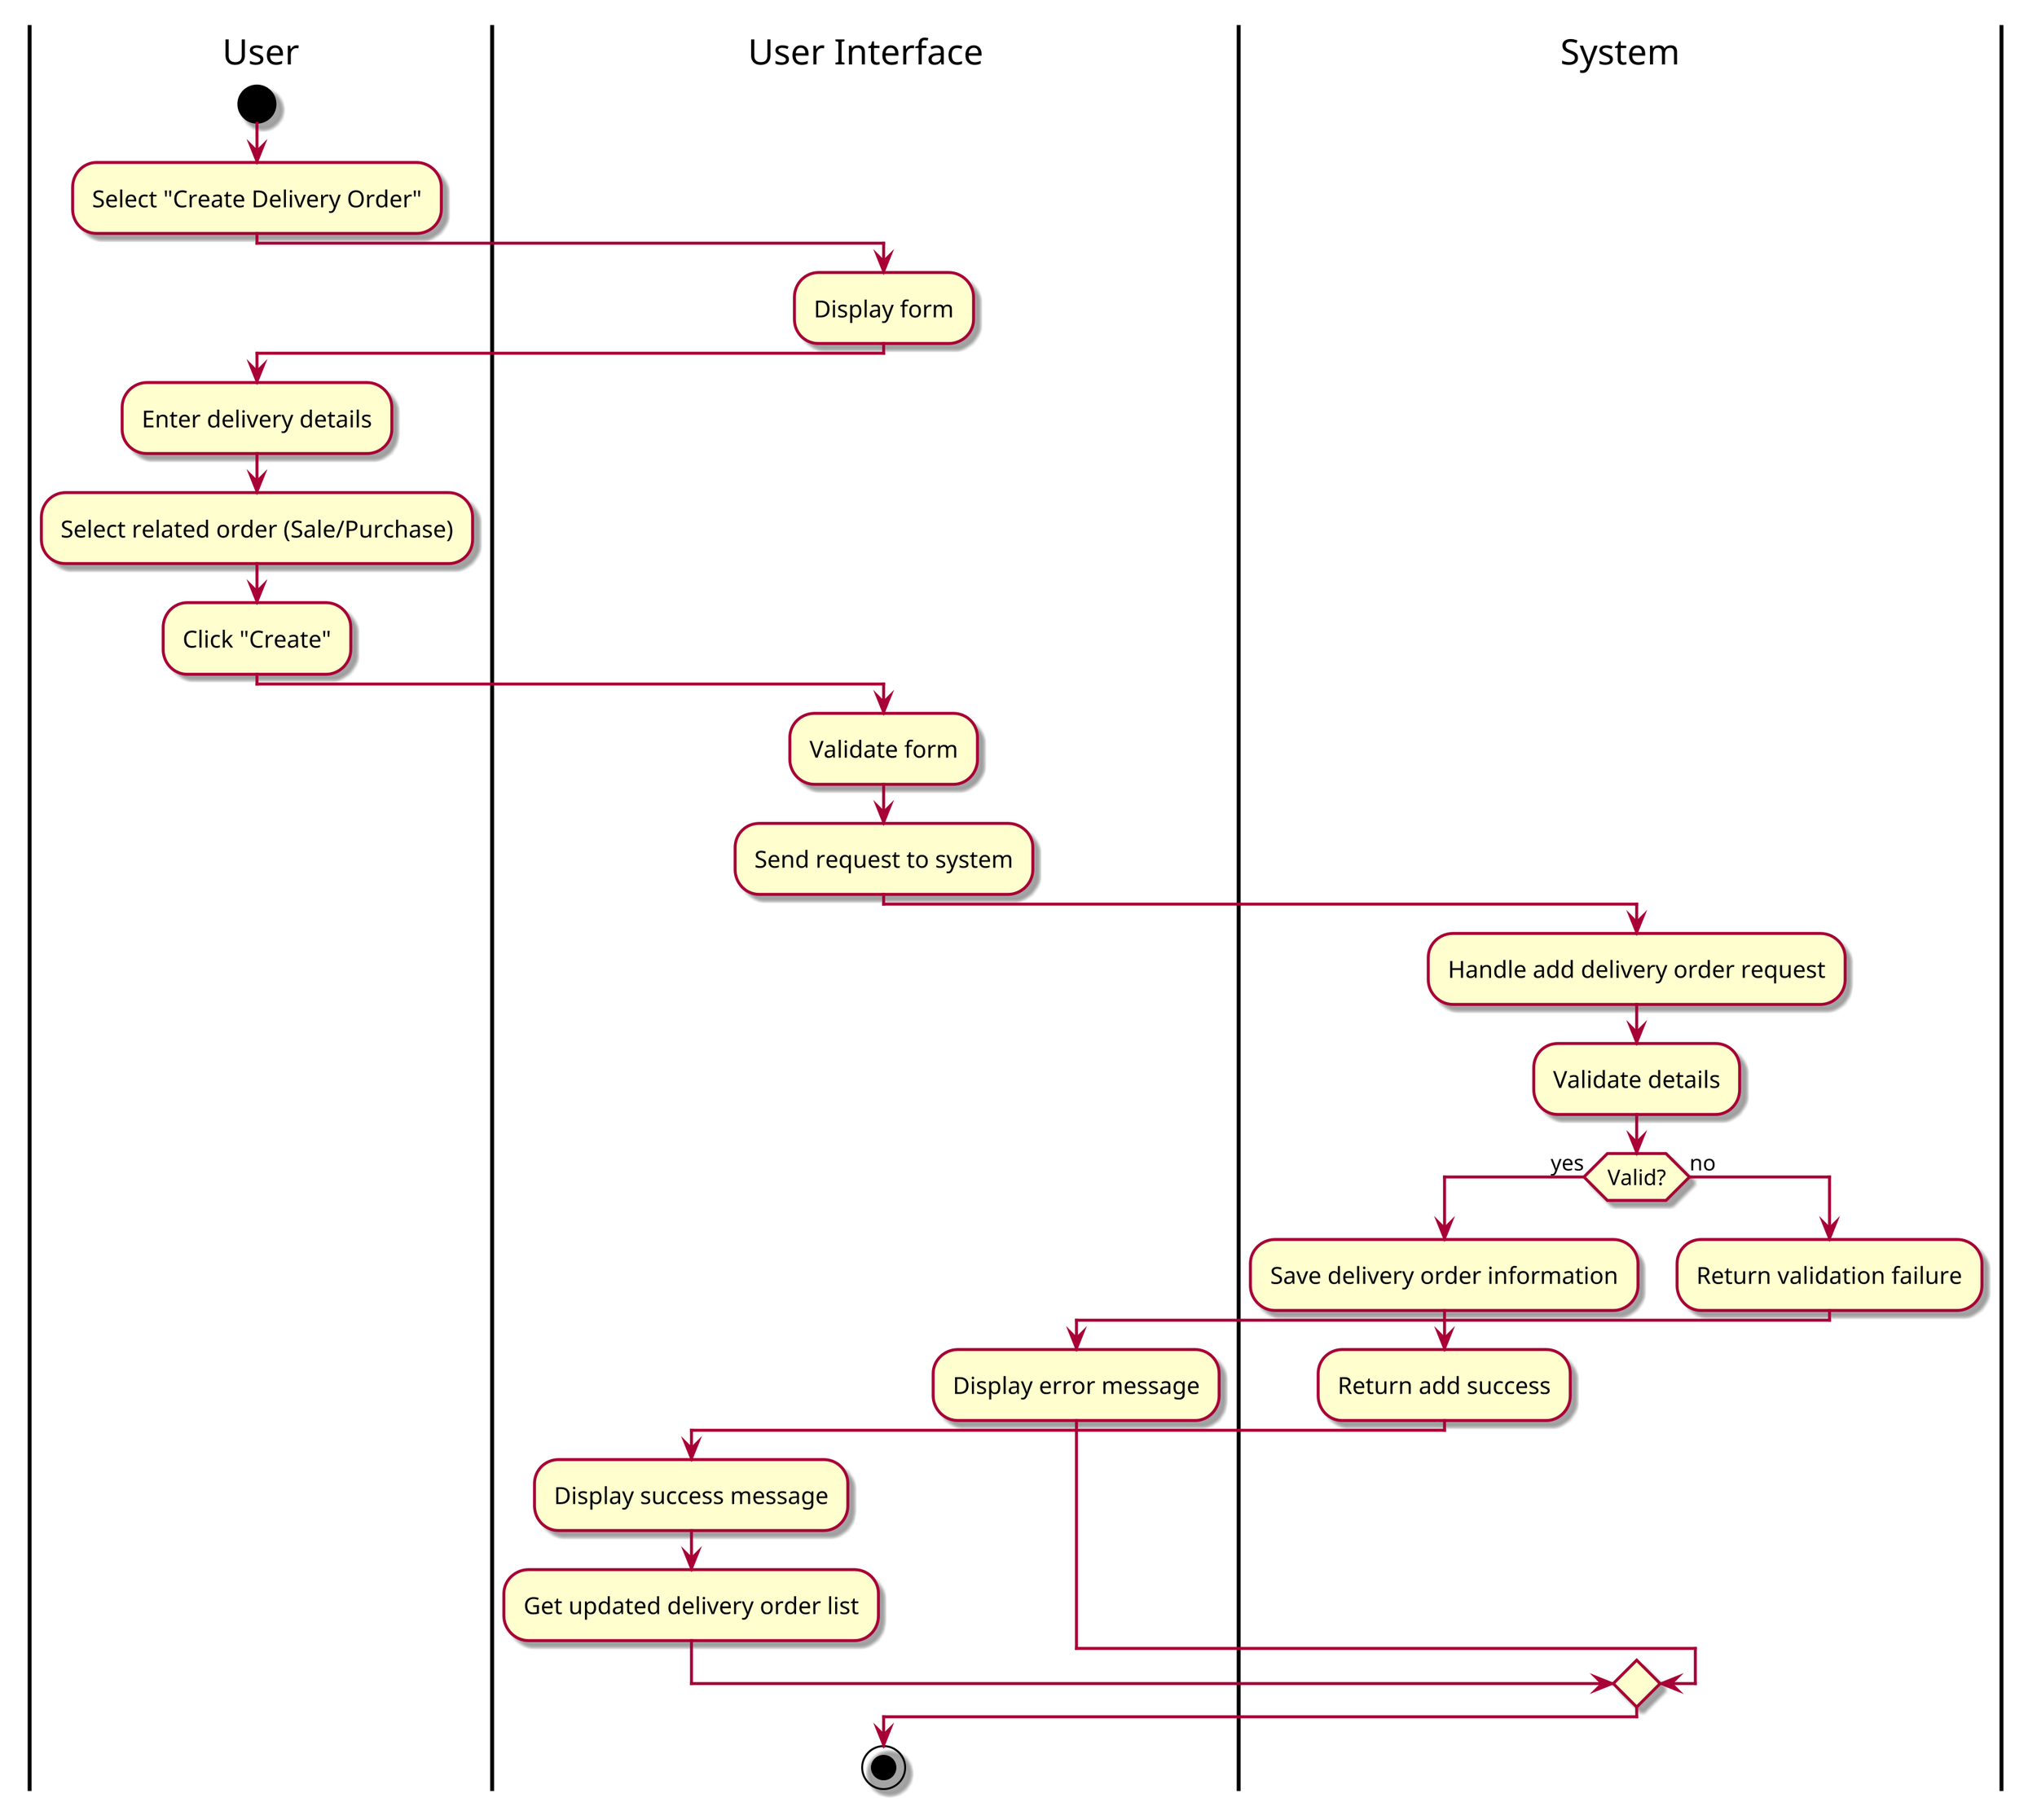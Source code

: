@startuml Create Delivery Order
skin rose
scale 3

|User|
start
:Select "Create Delivery Order";
|User Interface|
:Display form;
|User|
:Enter delivery details;
:Select related order (Sale/Purchase);
:Click "Create";
|User Interface|
:Validate form;
:Send request to system;
|System|
:Handle add delivery order request;
:Validate details;
if (Valid?) then (yes)
  :Save delivery order information;
  :Return add success;
  |User Interface|
  :Display success message;
  :Get updated delivery order list;
else (no)
  |System|
  :Return validation failure;
  |User Interface|
  :Display error message;
endif
stop

@enduml